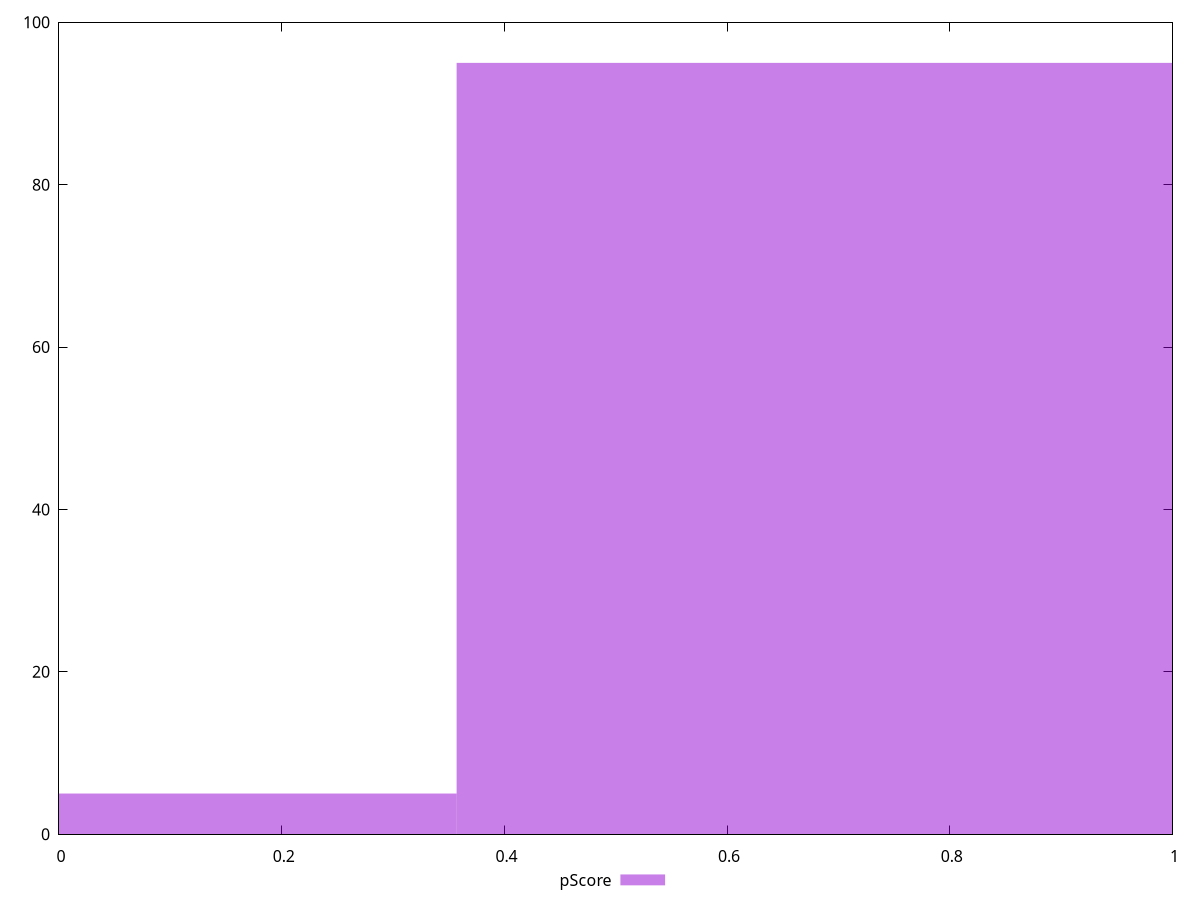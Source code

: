 reset

$pScore <<EOF
0.7141735588412617 95
0 5
EOF

set key outside below
set boxwidth 0.7141735588412617
set xrange [0:1]
set yrange [0:100]
set trange [0:100]
set style fill transparent solid 0.5 noborder
set terminal svg size 640, 490 enhanced background rgb 'white'
set output "reprap/uses-rel-preload/samples/pages+cached+noexternal+nomedia+nocss/pScore/histogram.svg"

plot $pScore title "pScore" with boxes

reset
